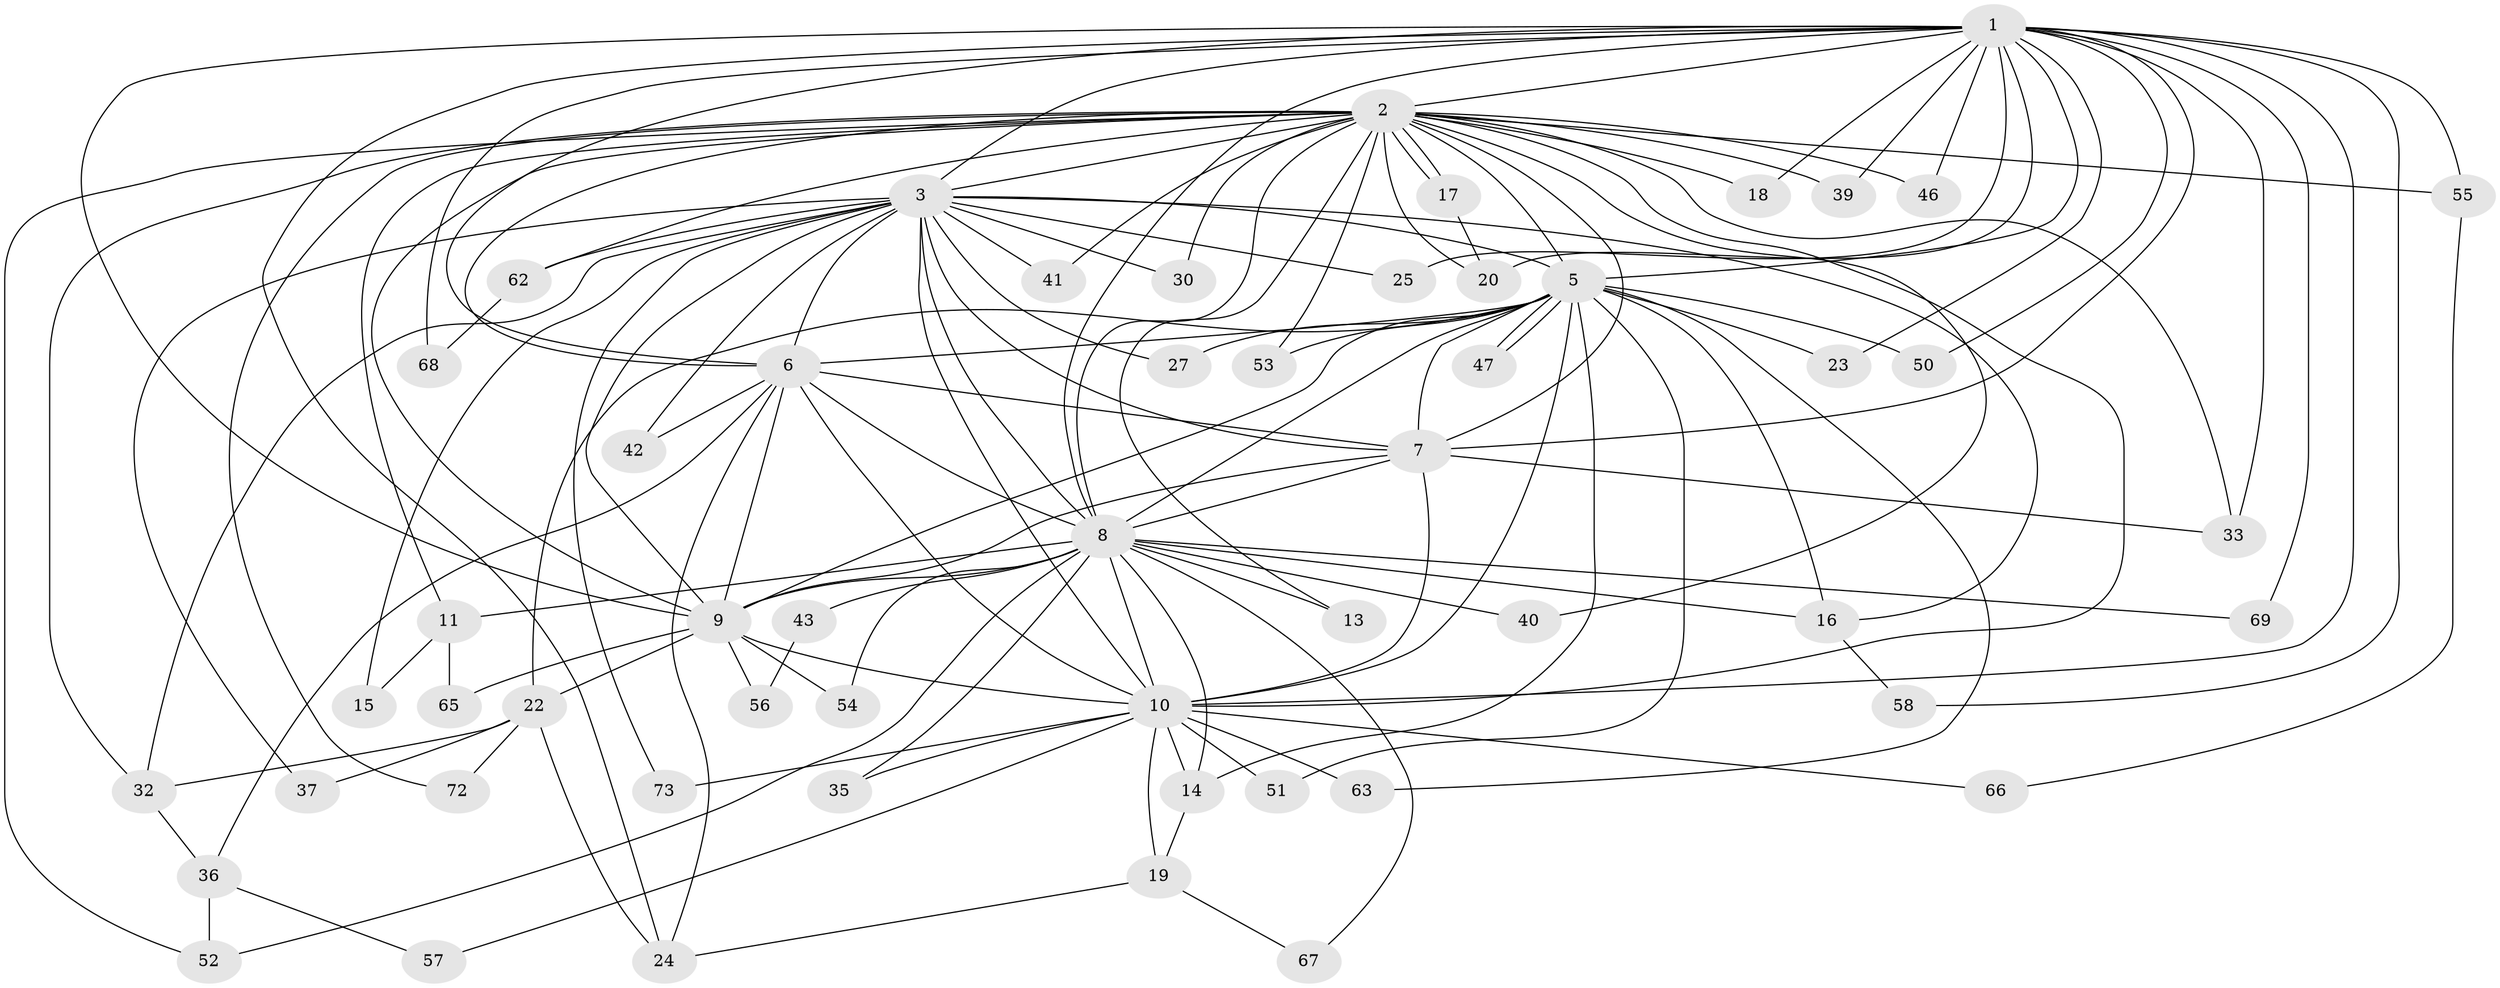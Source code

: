 // original degree distribution, {24: 0.0273972602739726, 27: 0.0136986301369863, 20: 0.0136986301369863, 10: 0.0136986301369863, 14: 0.0273972602739726, 12: 0.0136986301369863, 18: 0.0273972602739726, 4: 0.0821917808219178, 7: 0.0136986301369863, 2: 0.547945205479452, 3: 0.2054794520547945, 5: 0.0136986301369863}
// Generated by graph-tools (version 1.1) at 2025/11/02/27/25 16:11:05]
// undirected, 54 vertices, 133 edges
graph export_dot {
graph [start="1"]
  node [color=gray90,style=filled];
  1 [super="+44"];
  2 [super="+4"];
  3 [super="+28"];
  5 [super="+70"];
  6 [super="+26"];
  7 [super="+64"];
  8 [super="+12"];
  9 [super="+21"];
  10 [super="+29"];
  11;
  13;
  14 [super="+38"];
  15;
  16 [super="+31"];
  17 [super="+45"];
  18;
  19 [super="+60"];
  20;
  22 [super="+49"];
  23;
  24 [super="+71"];
  25 [super="+48"];
  27;
  30;
  32;
  33 [super="+34"];
  35;
  36;
  37;
  39;
  40;
  41;
  42;
  43;
  46;
  47;
  50 [super="+61"];
  51;
  52 [super="+59"];
  53;
  54;
  55;
  56;
  57;
  58;
  62;
  63;
  65;
  66;
  67;
  68;
  69;
  72;
  73;
  1 -- 2 [weight=2];
  1 -- 3;
  1 -- 5;
  1 -- 6;
  1 -- 7 [weight=2];
  1 -- 8;
  1 -- 9;
  1 -- 10;
  1 -- 18;
  1 -- 20;
  1 -- 23;
  1 -- 24;
  1 -- 25 [weight=2];
  1 -- 33;
  1 -- 39;
  1 -- 46;
  1 -- 50;
  1 -- 55;
  1 -- 58;
  1 -- 68;
  1 -- 69;
  2 -- 3 [weight=2];
  2 -- 5 [weight=3];
  2 -- 6 [weight=2];
  2 -- 7 [weight=2];
  2 -- 8 [weight=2];
  2 -- 9 [weight=2];
  2 -- 10 [weight=2];
  2 -- 11;
  2 -- 13;
  2 -- 17;
  2 -- 17;
  2 -- 18;
  2 -- 20;
  2 -- 30;
  2 -- 32;
  2 -- 33;
  2 -- 39;
  2 -- 41;
  2 -- 46;
  2 -- 52;
  2 -- 53;
  2 -- 55;
  2 -- 62;
  2 -- 72;
  2 -- 40;
  3 -- 5;
  3 -- 6 [weight=2];
  3 -- 7 [weight=2];
  3 -- 8;
  3 -- 9;
  3 -- 10;
  3 -- 15;
  3 -- 16;
  3 -- 25;
  3 -- 27;
  3 -- 30;
  3 -- 37;
  3 -- 41;
  3 -- 42;
  3 -- 73;
  3 -- 32;
  3 -- 62;
  5 -- 6 [weight=2];
  5 -- 7;
  5 -- 8;
  5 -- 9;
  5 -- 10 [weight=2];
  5 -- 14;
  5 -- 22;
  5 -- 23;
  5 -- 27;
  5 -- 47;
  5 -- 47;
  5 -- 50 [weight=2];
  5 -- 51;
  5 -- 53;
  5 -- 63;
  5 -- 16;
  6 -- 7;
  6 -- 8 [weight=2];
  6 -- 9;
  6 -- 10;
  6 -- 36;
  6 -- 42;
  6 -- 24;
  7 -- 8;
  7 -- 9;
  7 -- 10;
  7 -- 33;
  8 -- 9 [weight=2];
  8 -- 10;
  8 -- 11;
  8 -- 14;
  8 -- 16;
  8 -- 35;
  8 -- 40;
  8 -- 43 [weight=2];
  8 -- 52;
  8 -- 54;
  8 -- 67;
  8 -- 69;
  8 -- 13;
  9 -- 10;
  9 -- 22;
  9 -- 54;
  9 -- 56;
  9 -- 65;
  10 -- 19;
  10 -- 35;
  10 -- 51;
  10 -- 57;
  10 -- 63;
  10 -- 66;
  10 -- 73;
  10 -- 14;
  11 -- 15;
  11 -- 65;
  14 -- 19;
  16 -- 58;
  17 -- 20;
  19 -- 24;
  19 -- 67;
  22 -- 24;
  22 -- 37;
  22 -- 32;
  22 -- 72;
  32 -- 36;
  36 -- 57;
  36 -- 52;
  43 -- 56;
  55 -- 66;
  62 -- 68;
}
